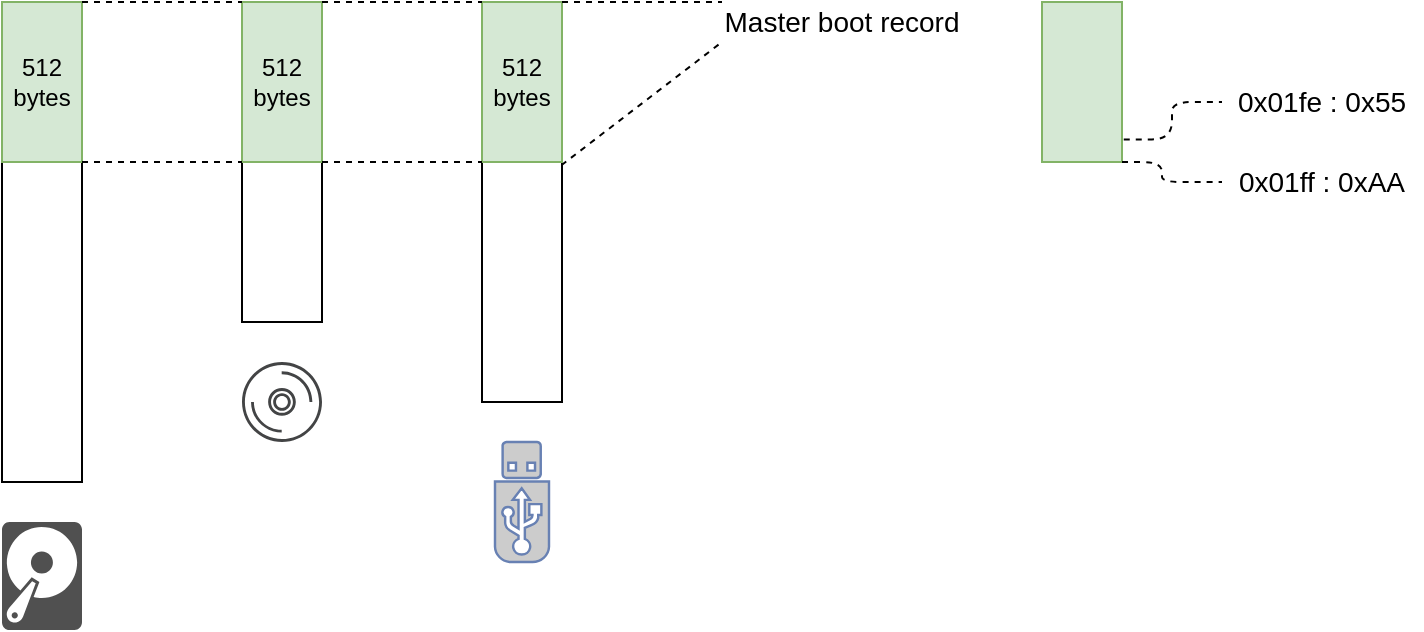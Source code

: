 <mxfile version="13.0.1" type="device" pages="2"><diagram id="p25moKu_SUwipHWzkCth" name="magic_numbers"><mxGraphModel dx="1092" dy="983" grid="1" gridSize="10" guides="1" tooltips="1" connect="1" arrows="1" fold="1" page="1" pageScale="1" pageWidth="850" pageHeight="1100" math="0" shadow="0"><root><mxCell id="0"/><mxCell id="1" parent="0"/><mxCell id="KCty6-SUagL7uU1JsQ6a-1" value="" style="pointerEvents=1;shadow=0;dashed=0;html=1;strokeColor=none;fillColor=#505050;labelPosition=center;verticalLabelPosition=bottom;verticalAlign=top;outlineConnect=0;align=center;shape=mxgraph.office.devices.hard_disk;" vertex="1" parent="1"><mxGeometry x="80" y="340" width="40" height="54" as="geometry"/></mxCell><mxCell id="KCty6-SUagL7uU1JsQ6a-3" value="" style="rounded=0;whiteSpace=wrap;html=1;" vertex="1" parent="1"><mxGeometry x="80" y="80" width="40" height="240" as="geometry"/></mxCell><mxCell id="KCty6-SUagL7uU1JsQ6a-4" value="" style="rounded=0;whiteSpace=wrap;html=1;fillColor=#d5e8d4;strokeColor=#82b366;" vertex="1" parent="1"><mxGeometry x="80" y="80" width="40" height="80" as="geometry"/></mxCell><mxCell id="KCty6-SUagL7uU1JsQ6a-5" value="Master boot record" style="text;html=1;strokeColor=none;fillColor=none;align=center;verticalAlign=middle;whiteSpace=wrap;rounded=0;fontSize=14;" vertex="1" parent="1"><mxGeometry x="440" y="80" width="120" height="20" as="geometry"/></mxCell><mxCell id="KCty6-SUagL7uU1JsQ6a-11" value="" style="rounded=0;whiteSpace=wrap;html=1;" vertex="1" parent="1"><mxGeometry x="200" y="80" width="40" height="160" as="geometry"/></mxCell><mxCell id="KCty6-SUagL7uU1JsQ6a-12" value="" style="rounded=0;whiteSpace=wrap;html=1;fillColor=#d5e8d4;strokeColor=#82b366;" vertex="1" parent="1"><mxGeometry x="200" y="80" width="40" height="80" as="geometry"/></mxCell><mxCell id="KCty6-SUagL7uU1JsQ6a-14" value="" style="rounded=0;whiteSpace=wrap;html=1;" vertex="1" parent="1"><mxGeometry x="320" y="80" width="40" height="200" as="geometry"/></mxCell><mxCell id="KCty6-SUagL7uU1JsQ6a-15" value="" style="rounded=0;whiteSpace=wrap;html=1;fillColor=#d5e8d4;strokeColor=#82b366;" vertex="1" parent="1"><mxGeometry x="320" y="80" width="40" height="80" as="geometry"/></mxCell><mxCell id="KCty6-SUagL7uU1JsQ6a-18" value="" style="pointerEvents=1;shadow=0;dashed=0;html=1;strokeColor=none;fillColor=#434445;aspect=fixed;labelPosition=center;verticalLabelPosition=bottom;verticalAlign=top;align=center;outlineConnect=0;shape=mxgraph.vvd.cd;" vertex="1" parent="1"><mxGeometry x="200" y="260" width="40" height="40" as="geometry"/></mxCell><mxCell id="KCty6-SUagL7uU1JsQ6a-19" value="" style="fontColor=#0066CC;verticalAlign=top;verticalLabelPosition=bottom;labelPosition=center;align=center;html=1;outlineConnect=0;fillColor=#CCCCCC;strokeColor=#6881B3;gradientColor=none;gradientDirection=north;strokeWidth=2;shape=mxgraph.networks.usb_stick;" vertex="1" parent="1"><mxGeometry x="326.5" y="300" width="27" height="60" as="geometry"/></mxCell><mxCell id="KCty6-SUagL7uU1JsQ6a-23" value="" style="endArrow=none;dashed=1;html=1;exitX=1;exitY=0;exitDx=0;exitDy=0;entryX=0;entryY=0;entryDx=0;entryDy=0;" edge="1" parent="1" source="KCty6-SUagL7uU1JsQ6a-4" target="KCty6-SUagL7uU1JsQ6a-12"><mxGeometry width="50" height="50" relative="1" as="geometry"><mxPoint x="10" y="60" as="sourcePoint"/><mxPoint x="60" y="10" as="targetPoint"/></mxGeometry></mxCell><mxCell id="KCty6-SUagL7uU1JsQ6a-24" value="" style="endArrow=none;dashed=1;html=1;exitX=1;exitY=0;exitDx=0;exitDy=0;entryX=0;entryY=0;entryDx=0;entryDy=0;" edge="1" parent="1" source="KCty6-SUagL7uU1JsQ6a-12" target="KCty6-SUagL7uU1JsQ6a-15"><mxGeometry width="50" height="50" relative="1" as="geometry"><mxPoint x="130" y="90" as="sourcePoint"/><mxPoint x="210" y="90" as="targetPoint"/></mxGeometry></mxCell><mxCell id="KCty6-SUagL7uU1JsQ6a-25" value="" style="endArrow=none;dashed=1;html=1;exitX=1;exitY=1;exitDx=0;exitDy=0;entryX=0;entryY=1;entryDx=0;entryDy=0;" edge="1" parent="1" source="KCty6-SUagL7uU1JsQ6a-4" target="KCty6-SUagL7uU1JsQ6a-12"><mxGeometry width="50" height="50" relative="1" as="geometry"><mxPoint x="140" y="100" as="sourcePoint"/><mxPoint x="220" y="100" as="targetPoint"/></mxGeometry></mxCell><mxCell id="KCty6-SUagL7uU1JsQ6a-26" value="" style="endArrow=none;dashed=1;html=1;exitX=1;exitY=1;exitDx=0;exitDy=0;entryX=0;entryY=1;entryDx=0;entryDy=0;" edge="1" parent="1" source="KCty6-SUagL7uU1JsQ6a-12" target="KCty6-SUagL7uU1JsQ6a-15"><mxGeometry width="50" height="50" relative="1" as="geometry"><mxPoint x="150" y="110" as="sourcePoint"/><mxPoint x="230" y="110" as="targetPoint"/></mxGeometry></mxCell><mxCell id="KCty6-SUagL7uU1JsQ6a-27" value="" style="endArrow=none;dashed=1;html=1;fontSize=14;entryX=0;entryY=1;entryDx=0;entryDy=0;exitX=0.993;exitY=0.408;exitDx=0;exitDy=0;exitPerimeter=0;" edge="1" parent="1" source="KCty6-SUagL7uU1JsQ6a-14" target="KCty6-SUagL7uU1JsQ6a-5"><mxGeometry width="50" height="50" relative="1" as="geometry"><mxPoint x="590" y="170" as="sourcePoint"/><mxPoint x="640" y="120" as="targetPoint"/></mxGeometry></mxCell><mxCell id="KCty6-SUagL7uU1JsQ6a-28" value="" style="endArrow=none;dashed=1;html=1;fontSize=14;exitX=1;exitY=0;exitDx=0;exitDy=0;entryX=0;entryY=0;entryDx=0;entryDy=0;" edge="1" parent="1" source="KCty6-SUagL7uU1JsQ6a-15" target="KCty6-SUagL7uU1JsQ6a-5"><mxGeometry width="50" height="50" relative="1" as="geometry"><mxPoint x="530" y="280" as="sourcePoint"/><mxPoint x="580" y="230" as="targetPoint"/></mxGeometry></mxCell><mxCell id="KCty6-SUagL7uU1JsQ6a-29" value="512 bytes" style="text;html=1;strokeColor=none;fillColor=none;align=center;verticalAlign=middle;whiteSpace=wrap;rounded=0;fontSize=12;" vertex="1" parent="1"><mxGeometry x="80" y="110" width="40" height="20" as="geometry"/></mxCell><mxCell id="KCty6-SUagL7uU1JsQ6a-31" value="512 bytes" style="text;html=1;strokeColor=none;fillColor=none;align=center;verticalAlign=middle;whiteSpace=wrap;rounded=0;fontSize=12;" vertex="1" parent="1"><mxGeometry x="200" y="110" width="40" height="20" as="geometry"/></mxCell><mxCell id="KCty6-SUagL7uU1JsQ6a-35" value="512 bytes" style="text;html=1;strokeColor=none;fillColor=none;align=center;verticalAlign=middle;whiteSpace=wrap;rounded=0;fontSize=12;" vertex="1" parent="1"><mxGeometry x="320" y="110" width="40" height="20" as="geometry"/></mxCell><mxCell id="KCty6-SUagL7uU1JsQ6a-40" value="" style="rounded=0;whiteSpace=wrap;html=1;fillColor=#d5e8d4;strokeColor=#82b366;" vertex="1" parent="1"><mxGeometry x="600" y="80" width="40" height="80" as="geometry"/></mxCell><mxCell id="KCty6-SUagL7uU1JsQ6a-41" value="" style="endArrow=none;dashed=1;html=1;fontSize=12;exitX=1.022;exitY=0.859;exitDx=0;exitDy=0;exitPerimeter=0;entryX=0;entryY=0.5;entryDx=0;entryDy=0;edgeStyle=orthogonalEdgeStyle;" edge="1" parent="1" source="KCty6-SUagL7uU1JsQ6a-40" target="KCty6-SUagL7uU1JsQ6a-43"><mxGeometry width="50" height="50" relative="1" as="geometry"><mxPoint x="780" y="180" as="sourcePoint"/><mxPoint x="680" y="149" as="targetPoint"/></mxGeometry></mxCell><mxCell id="KCty6-SUagL7uU1JsQ6a-43" value="0x01fe : 0x55" style="text;html=1;strokeColor=none;fillColor=none;align=center;verticalAlign=middle;whiteSpace=wrap;rounded=0;fontSize=14;" vertex="1" parent="1"><mxGeometry x="690" y="120" width="100" height="20" as="geometry"/></mxCell><mxCell id="KCty6-SUagL7uU1JsQ6a-45" value="0x01ff&amp;nbsp;: 0xAA" style="text;html=1;strokeColor=none;fillColor=none;align=center;verticalAlign=middle;whiteSpace=wrap;rounded=0;fontSize=14;" vertex="1" parent="1"><mxGeometry x="690" y="160" width="100" height="20" as="geometry"/></mxCell><mxCell id="KCty6-SUagL7uU1JsQ6a-47" value="" style="endArrow=none;dashed=1;html=1;fontSize=12;exitX=1;exitY=1;exitDx=0;exitDy=0;entryX=0;entryY=0.5;entryDx=0;entryDy=0;edgeStyle=orthogonalEdgeStyle;" edge="1" parent="1" source="KCty6-SUagL7uU1JsQ6a-40" target="KCty6-SUagL7uU1JsQ6a-45"><mxGeometry width="50" height="50" relative="1" as="geometry"><mxPoint x="650.88" y="158.72" as="sourcePoint"/><mxPoint x="700" y="140" as="targetPoint"/><Array as="points"><mxPoint x="660" y="160"/><mxPoint x="660" y="170"/></Array></mxGeometry></mxCell></root></mxGraphModel></diagram><diagram id="Yg1P1MY48ZTPXmMJSpBQ" name="format"><mxGraphModel dx="1285" dy="1156" grid="1" gridSize="10" guides="1" tooltips="1" connect="1" arrows="1" fold="1" page="1" pageScale="1" pageWidth="850" pageHeight="1100" math="0" shadow="0"><root><mxCell id="vvRG1UsopC7ssw49fNXW-0"/><mxCell id="vvRG1UsopC7ssw49fNXW-1" parent="vvRG1UsopC7ssw49fNXW-0"/><mxCell id="RYY3gJNbkXErojKKrmgb-13" value="" style="endArrow=none;dashed=1;html=1;fontSize=14;exitX=1;exitY=0;exitDx=0;exitDy=0;" edge="1" parent="vvRG1UsopC7ssw49fNXW-1" source="RYY3gJNbkXErojKKrmgb-0"><mxGeometry width="50" height="50" relative="1" as="geometry"><mxPoint x="640" y="200" as="sourcePoint"/><mxPoint x="360" y="80" as="targetPoint"/></mxGeometry></mxCell><mxCell id="RYY3gJNbkXErojKKrmgb-0" value="Executable flat binary code / bootstrap &amp;amp;optional info" style="rounded=0;whiteSpace=wrap;html=1;fontSize=14;fillColor=#dae8fc;strokeColor=#6c8ebf;" vertex="1" parent="vvRG1UsopC7ssw49fNXW-1"><mxGeometry x="80" y="80" width="160" height="280" as="geometry"/></mxCell><mxCell id="RYY3gJNbkXErojKKrmgb-1" value="Master boot record" style="text;html=1;strokeColor=none;fillColor=none;align=left;verticalAlign=middle;whiteSpace=wrap;rounded=0;fontSize=14;" vertex="1" parent="vvRG1UsopC7ssw49fNXW-1"><mxGeometry x="10" y="100" width="40" height="20" as="geometry"/></mxCell><mxCell id="RYY3gJNbkXErojKKrmgb-2" value="512 bytes" style="text;html=1;strokeColor=none;fillColor=none;align=left;verticalAlign=middle;whiteSpace=wrap;rounded=0;fontSize=14;" vertex="1" parent="vvRG1UsopC7ssw49fNXW-1"><mxGeometry x="10" y="160" width="70" height="20" as="geometry"/></mxCell><mxCell id="RYY3gJNbkXErojKKrmgb-3" value="0x0000" style="text;html=1;strokeColor=none;fillColor=none;align=left;verticalAlign=middle;whiteSpace=wrap;rounded=0;fontSize=14;" vertex="1" parent="vvRG1UsopC7ssw49fNXW-1"><mxGeometry x="390" y="70" width="70" height="20" as="geometry"/></mxCell><mxCell id="RYY3gJNbkXErojKKrmgb-4" value="0x01BE" style="text;html=1;strokeColor=none;fillColor=none;align=left;verticalAlign=middle;whiteSpace=wrap;rounded=0;fontSize=14;" vertex="1" parent="vvRG1UsopC7ssw49fNXW-1"><mxGeometry x="390" y="350" width="70" height="20" as="geometry"/></mxCell><mxCell id="RYY3gJNbkXErojKKrmgb-5" value="1st partition table entry" style="rounded=0;whiteSpace=wrap;html=1;fontSize=14;fillColor=#fff2cc;strokeColor=#d6b656;" vertex="1" parent="vvRG1UsopC7ssw49fNXW-1"><mxGeometry x="80" y="360" width="160" height="40" as="geometry"/></mxCell><mxCell id="RYY3gJNbkXErojKKrmgb-6" value="2nd partition table entry" style="rounded=0;whiteSpace=wrap;html=1;fontSize=14;fillColor=#fff2cc;strokeColor=#d6b656;" vertex="1" parent="vvRG1UsopC7ssw49fNXW-1"><mxGeometry x="80" y="400" width="160" height="40" as="geometry"/></mxCell><mxCell id="RYY3gJNbkXErojKKrmgb-7" value="0x01CE" style="text;html=1;strokeColor=none;fillColor=none;align=left;verticalAlign=middle;whiteSpace=wrap;rounded=0;fontSize=14;" vertex="1" parent="vvRG1UsopC7ssw49fNXW-1"><mxGeometry x="390" y="390" width="70" height="20" as="geometry"/></mxCell><mxCell id="RYY3gJNbkXErojKKrmgb-8" value="3rd partition table entry" style="rounded=0;whiteSpace=wrap;html=1;fontSize=14;fillColor=#fff2cc;strokeColor=#d6b656;" vertex="1" parent="vvRG1UsopC7ssw49fNXW-1"><mxGeometry x="80" y="440" width="160" height="40" as="geometry"/></mxCell><mxCell id="RYY3gJNbkXErojKKrmgb-9" value="4th partition table entry" style="rounded=0;whiteSpace=wrap;html=1;fontSize=14;fillColor=#fff2cc;strokeColor=#d6b656;" vertex="1" parent="vvRG1UsopC7ssw49fNXW-1"><mxGeometry x="80" y="480" width="160" height="40" as="geometry"/></mxCell><mxCell id="RYY3gJNbkXErojKKrmgb-10" value="0x01DE" style="text;html=1;strokeColor=none;fillColor=none;align=left;verticalAlign=middle;whiteSpace=wrap;rounded=0;fontSize=14;" vertex="1" parent="vvRG1UsopC7ssw49fNXW-1"><mxGeometry x="390" y="430" width="70" height="20" as="geometry"/></mxCell><mxCell id="RYY3gJNbkXErojKKrmgb-11" value="0x01EE" style="text;html=1;strokeColor=none;fillColor=none;align=left;verticalAlign=middle;whiteSpace=wrap;rounded=0;fontSize=14;" vertex="1" parent="vvRG1UsopC7ssw49fNXW-1"><mxGeometry x="390" y="470" width="70" height="20" as="geometry"/></mxCell><mxCell id="RYY3gJNbkXErojKKrmgb-15" value="" style="endArrow=none;dashed=1;html=1;fontSize=14;exitX=1;exitY=0;exitDx=0;exitDy=0;" edge="1" parent="vvRG1UsopC7ssw49fNXW-1" source="RYY3gJNbkXErojKKrmgb-5"><mxGeometry width="50" height="50" relative="1" as="geometry"><mxPoint x="240" y="360" as="sourcePoint"/><mxPoint x="360" y="360" as="targetPoint"/></mxGeometry></mxCell><mxCell id="RYY3gJNbkXErojKKrmgb-16" value="" style="endArrow=none;dashed=1;html=1;fontSize=14;exitX=1;exitY=0;exitDx=0;exitDy=0;" edge="1" parent="vvRG1UsopC7ssw49fNXW-1"><mxGeometry width="50" height="50" relative="1" as="geometry"><mxPoint x="240" y="399.5" as="sourcePoint"/><mxPoint x="360" y="399.5" as="targetPoint"/></mxGeometry></mxCell><mxCell id="RYY3gJNbkXErojKKrmgb-17" value="" style="endArrow=none;dashed=1;html=1;fontSize=14;exitX=1;exitY=0;exitDx=0;exitDy=0;" edge="1" parent="vvRG1UsopC7ssw49fNXW-1"><mxGeometry width="50" height="50" relative="1" as="geometry"><mxPoint x="240" y="440" as="sourcePoint"/><mxPoint x="360" y="440" as="targetPoint"/></mxGeometry></mxCell><mxCell id="RYY3gJNbkXErojKKrmgb-18" value="" style="endArrow=none;dashed=1;html=1;fontSize=14;exitX=1;exitY=0;exitDx=0;exitDy=0;" edge="1" parent="vvRG1UsopC7ssw49fNXW-1"><mxGeometry width="50" height="50" relative="1" as="geometry"><mxPoint x="240" y="480" as="sourcePoint"/><mxPoint x="360" y="480" as="targetPoint"/></mxGeometry></mxCell><mxCell id="RYY3gJNbkXErojKKrmgb-19" value="" style="endArrow=none;dashed=1;html=1;fontSize=14;exitX=1;exitY=0;exitDx=0;exitDy=0;" edge="1" parent="vvRG1UsopC7ssw49fNXW-1"><mxGeometry width="50" height="50" relative="1" as="geometry"><mxPoint x="240" y="520" as="sourcePoint"/><mxPoint x="360" y="520" as="targetPoint"/></mxGeometry></mxCell><mxCell id="RYY3gJNbkXErojKKrmgb-20" value="" style="endArrow=classic;dashed=1;html=1;fontSize=14;startArrow=classic;startFill=1;endFill=1;" edge="1" parent="vvRG1UsopC7ssw49fNXW-1"><mxGeometry width="50" height="50" relative="1" as="geometry"><mxPoint x="360" y="360" as="sourcePoint"/><mxPoint x="360" y="80" as="targetPoint"/></mxGeometry></mxCell><mxCell id="RYY3gJNbkXErojKKrmgb-25" value="446 bytes" style="edgeLabel;html=1;align=center;verticalAlign=middle;resizable=0;points=[];fontSize=12;" vertex="1" connectable="0" parent="RYY3gJNbkXErojKKrmgb-20"><mxGeometry x="0.014" y="1" relative="1" as="geometry"><mxPoint as="offset"/></mxGeometry></mxCell><mxCell id="RYY3gJNbkXErojKKrmgb-21" value="" style="endArrow=classic;dashed=1;html=1;fontSize=14;startArrow=classic;startFill=1;endFill=1;" edge="1" parent="vvRG1UsopC7ssw49fNXW-1"><mxGeometry width="50" height="50" relative="1" as="geometry"><mxPoint x="360" y="400" as="sourcePoint"/><mxPoint x="360" y="360" as="targetPoint"/></mxGeometry></mxCell><mxCell id="RYY3gJNbkXErojKKrmgb-26" value="16 kb" style="edgeLabel;html=1;align=center;verticalAlign=middle;resizable=0;points=[];fontSize=12;" vertex="1" connectable="0" parent="RYY3gJNbkXErojKKrmgb-21"><mxGeometry x="0.05" y="-1" relative="1" as="geometry"><mxPoint as="offset"/></mxGeometry></mxCell><mxCell id="RYY3gJNbkXErojKKrmgb-22" value="" style="endArrow=classic;dashed=1;html=1;fontSize=14;startArrow=classic;startFill=1;endFill=1;" edge="1" parent="vvRG1UsopC7ssw49fNXW-1"><mxGeometry width="50" height="50" relative="1" as="geometry"><mxPoint x="360" y="440" as="sourcePoint"/><mxPoint x="360" y="400" as="targetPoint"/></mxGeometry></mxCell><mxCell id="RYY3gJNbkXErojKKrmgb-27" value="16kb" style="edgeLabel;html=1;align=center;verticalAlign=middle;resizable=0;points=[];fontSize=12;" vertex="1" connectable="0" parent="RYY3gJNbkXErojKKrmgb-22"><mxGeometry y="1" relative="1" as="geometry"><mxPoint as="offset"/></mxGeometry></mxCell><mxCell id="RYY3gJNbkXErojKKrmgb-23" value="" style="endArrow=classic;dashed=1;html=1;fontSize=14;startArrow=classic;startFill=1;endFill=1;" edge="1" parent="vvRG1UsopC7ssw49fNXW-1"><mxGeometry width="50" height="50" relative="1" as="geometry"><mxPoint x="360" y="480" as="sourcePoint"/><mxPoint x="360" y="440" as="targetPoint"/></mxGeometry></mxCell><mxCell id="RYY3gJNbkXErojKKrmgb-28" value="16kb" style="edgeLabel;html=1;align=center;verticalAlign=middle;resizable=0;points=[];fontSize=12;" vertex="1" connectable="0" parent="RYY3gJNbkXErojKKrmgb-23"><mxGeometry x="0.2" y="1" relative="1" as="geometry"><mxPoint as="offset"/></mxGeometry></mxCell><mxCell id="RYY3gJNbkXErojKKrmgb-24" value="" style="endArrow=classic;dashed=1;html=1;fontSize=14;startArrow=classic;startFill=1;endFill=1;" edge="1" parent="vvRG1UsopC7ssw49fNXW-1"><mxGeometry width="50" height="50" relative="1" as="geometry"><mxPoint x="360" y="520" as="sourcePoint"/><mxPoint x="360" y="480" as="targetPoint"/></mxGeometry></mxCell><mxCell id="RYY3gJNbkXErojKKrmgb-29" value="16kb" style="edgeLabel;html=1;align=center;verticalAlign=middle;resizable=0;points=[];fontSize=12;" vertex="1" connectable="0" parent="RYY3gJNbkXErojKKrmgb-24"><mxGeometry x="0.1" y="2" relative="1" as="geometry"><mxPoint as="offset"/></mxGeometry></mxCell><mxCell id="RYY3gJNbkXErojKKrmgb-30" value="Magic numbers" style="rounded=0;whiteSpace=wrap;html=1;fontSize=14;fillColor=#e1d5e7;strokeColor=#9673a6;" vertex="1" parent="vvRG1UsopC7ssw49fNXW-1"><mxGeometry x="80" y="520" width="160" height="20" as="geometry"/></mxCell><mxCell id="RYY3gJNbkXErojKKrmgb-31" value="" style="endArrow=none;dashed=1;html=1;fontSize=14;exitX=1;exitY=0;exitDx=0;exitDy=0;" edge="1" parent="vvRG1UsopC7ssw49fNXW-1"><mxGeometry width="50" height="50" relative="1" as="geometry"><mxPoint x="240" y="540" as="sourcePoint"/><mxPoint x="360" y="540" as="targetPoint"/></mxGeometry></mxCell><mxCell id="RYY3gJNbkXErojKKrmgb-32" value="0x01FE" style="text;html=1;strokeColor=none;fillColor=none;align=left;verticalAlign=middle;whiteSpace=wrap;rounded=0;fontSize=14;" vertex="1" parent="vvRG1UsopC7ssw49fNXW-1"><mxGeometry x="390" y="510" width="70" height="20" as="geometry"/></mxCell><mxCell id="RYY3gJNbkXErojKKrmgb-34" value="" style="endArrow=none;dashed=1;html=1;fontSize=12;" edge="1" parent="vvRG1UsopC7ssw49fNXW-1"><mxGeometry width="50" height="50" relative="1" as="geometry"><mxPoint x="360" y="540" as="sourcePoint"/><mxPoint x="360" y="520" as="targetPoint"/></mxGeometry></mxCell><mxCell id="RYY3gJNbkXErojKKrmgb-35" value="2kb" style="edgeLabel;html=1;align=center;verticalAlign=middle;resizable=0;points=[];fontSize=12;" vertex="1" connectable="0" parent="RYY3gJNbkXErojKKrmgb-34"><mxGeometry relative="1" as="geometry"><mxPoint y="20" as="offset"/></mxGeometry></mxCell><mxCell id="XF7fep9df91pZ3EbCdYL-0" value="" style="rounded=0;whiteSpace=wrap;html=1;fontSize=14;fillColor=#fff2cc;strokeColor=#d6b656;" vertex="1" parent="vvRG1UsopC7ssw49fNXW-1"><mxGeometry x="720" y="80" width="200" height="600" as="geometry"/></mxCell><mxCell id="XF7fep9df91pZ3EbCdYL-2" value="Partion table entry" style="text;html=1;strokeColor=none;fillColor=none;align=left;verticalAlign=middle;whiteSpace=wrap;rounded=0;fontSize=14;" vertex="1" parent="vvRG1UsopC7ssw49fNXW-1"><mxGeometry x="640" y="90" width="40" height="20" as="geometry"/></mxCell><mxCell id="XF7fep9df91pZ3EbCdYL-3" value="16 bytes" style="text;html=1;strokeColor=none;fillColor=none;align=left;verticalAlign=middle;whiteSpace=wrap;rounded=0;fontSize=14;" vertex="1" parent="vvRG1UsopC7ssw49fNXW-1"><mxGeometry x="640" y="150" width="60" height="20" as="geometry"/></mxCell><mxCell id="XF7fep9df91pZ3EbCdYL-5" value="Drive attributes + active/bootable" style="rounded=0;whiteSpace=wrap;html=1;fontSize=14;align=center;fillColor=none;" vertex="1" parent="vvRG1UsopC7ssw49fNXW-1"><mxGeometry x="720" y="80" width="200" height="50" as="geometry"/></mxCell><mxCell id="XF7fep9df91pZ3EbCdYL-6" value="CHS Address of partition start" style="rounded=0;whiteSpace=wrap;html=1;fontSize=14;align=center;fillColor=none;" vertex="1" parent="vvRG1UsopC7ssw49fNXW-1"><mxGeometry x="720" y="130" width="200" height="110" as="geometry"/></mxCell><mxCell id="XF7fep9df91pZ3EbCdYL-7" value="Partition type" style="rounded=0;whiteSpace=wrap;html=1;fontSize=14;align=center;fillColor=none;" vertex="1" parent="vvRG1UsopC7ssw49fNXW-1"><mxGeometry x="720" y="240" width="200" height="50" as="geometry"/></mxCell><mxCell id="XF7fep9df91pZ3EbCdYL-8" value="CHS Address of last partition sector" style="rounded=0;whiteSpace=wrap;html=1;fontSize=14;align=center;fillColor=none;" vertex="1" parent="vvRG1UsopC7ssw49fNXW-1"><mxGeometry x="720" y="290" width="200" height="110" as="geometry"/></mxCell><mxCell id="XF7fep9df91pZ3EbCdYL-10" value="LBA of partition start" style="rounded=0;whiteSpace=wrap;html=1;fontSize=14;align=center;fillColor=none;" vertex="1" parent="vvRG1UsopC7ssw49fNXW-1"><mxGeometry x="720" y="400" width="200" height="140" as="geometry"/></mxCell><mxCell id="XF7fep9df91pZ3EbCdYL-11" value="Number of sectors" style="rounded=0;whiteSpace=wrap;html=1;fontSize=14;align=center;fillColor=none;" vertex="1" parent="vvRG1UsopC7ssw49fNXW-1"><mxGeometry x="720" y="540" width="200" height="140" as="geometry"/></mxCell><mxCell id="XF7fep9df91pZ3EbCdYL-13" value="1 bytes" style="text;html=1;strokeColor=none;fillColor=none;align=center;verticalAlign=middle;whiteSpace=wrap;rounded=0;fontSize=14;" vertex="1" parent="vvRG1UsopC7ssw49fNXW-1"><mxGeometry x="930" y="95" width="60" height="20" as="geometry"/></mxCell><mxCell id="XF7fep9df91pZ3EbCdYL-14" value="3 bytes" style="text;html=1;strokeColor=none;fillColor=none;align=center;verticalAlign=middle;whiteSpace=wrap;rounded=0;fontSize=14;" vertex="1" parent="vvRG1UsopC7ssw49fNXW-1"><mxGeometry x="930" y="175" width="60" height="20" as="geometry"/></mxCell><mxCell id="XF7fep9df91pZ3EbCdYL-15" value="1 bytes" style="text;html=1;strokeColor=none;fillColor=none;align=center;verticalAlign=middle;whiteSpace=wrap;rounded=0;fontSize=14;" vertex="1" parent="vvRG1UsopC7ssw49fNXW-1"><mxGeometry x="930" y="255" width="60" height="20" as="geometry"/></mxCell><mxCell id="XF7fep9df91pZ3EbCdYL-16" value="3 bytes" style="text;html=1;strokeColor=none;fillColor=none;align=center;verticalAlign=middle;whiteSpace=wrap;rounded=0;fontSize=14;" vertex="1" parent="vvRG1UsopC7ssw49fNXW-1"><mxGeometry x="930" y="335" width="60" height="20" as="geometry"/></mxCell><mxCell id="XF7fep9df91pZ3EbCdYL-17" value="4 bytes" style="text;html=1;strokeColor=none;fillColor=none;align=center;verticalAlign=middle;whiteSpace=wrap;rounded=0;fontSize=14;" vertex="1" parent="vvRG1UsopC7ssw49fNXW-1"><mxGeometry x="930" y="460" width="60" height="20" as="geometry"/></mxCell><mxCell id="XF7fep9df91pZ3EbCdYL-20" value="4 bytes" style="text;html=1;strokeColor=none;fillColor=none;align=center;verticalAlign=middle;whiteSpace=wrap;rounded=0;fontSize=14;" vertex="1" parent="vvRG1UsopC7ssw49fNXW-1"><mxGeometry x="930" y="600" width="60" height="20" as="geometry"/></mxCell></root></mxGraphModel></diagram></mxfile>